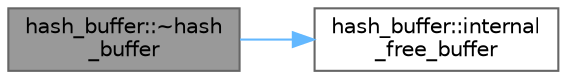 digraph "hash_buffer::~hash_buffer"
{
 // LATEX_PDF_SIZE
  bgcolor="transparent";
  edge [fontname=Helvetica,fontsize=10,labelfontname=Helvetica,labelfontsize=10];
  node [fontname=Helvetica,fontsize=10,shape=box,height=0.2,width=0.4];
  rankdir="LR";
  Node1 [id="Node000001",label="hash_buffer::~hash\l_buffer",height=0.2,width=0.4,color="gray40", fillcolor="grey60", style="filled", fontcolor="black",tooltip=" "];
  Node1 -> Node2 [id="edge2_Node000001_Node000002",color="steelblue1",style="solid",tooltip=" "];
  Node2 [id="Node000002",label="hash_buffer::internal\l_free_buffer",height=0.2,width=0.4,color="grey40", fillcolor="white", style="filled",URL="$classhash__buffer.html#a02c50534a076713734efe947df96d69f",tooltip=" "];
}
